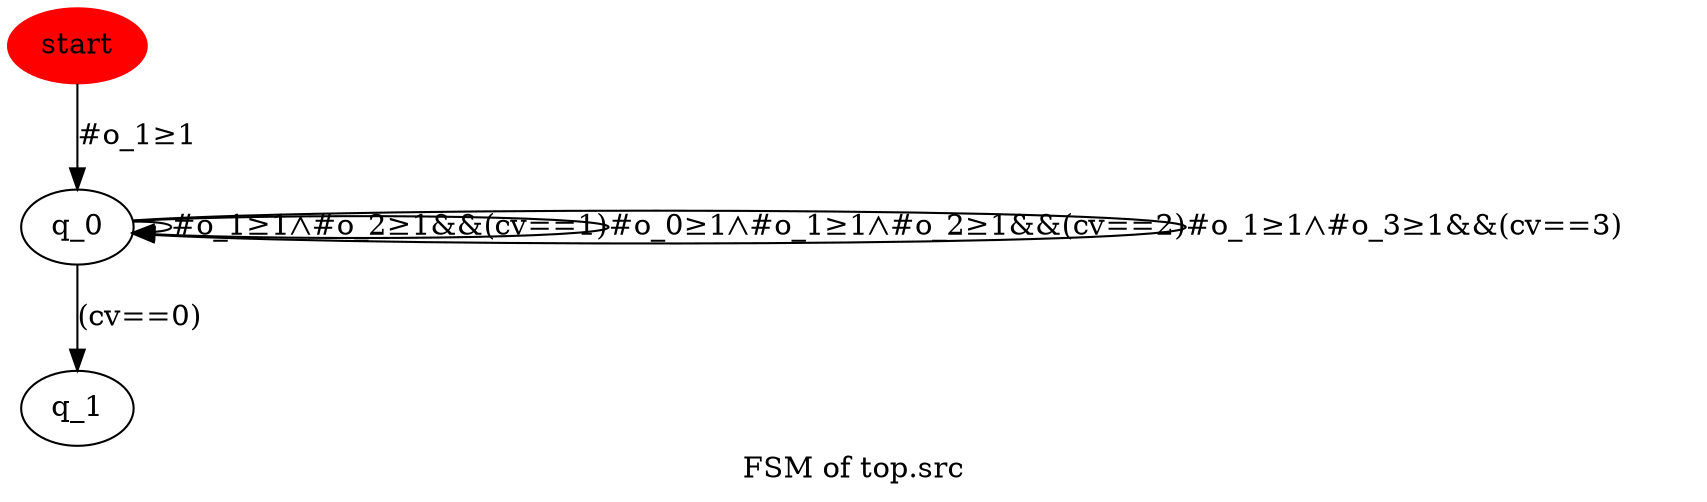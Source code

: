 digraph G {
graph [label="FSM of top.src"]
0[label="q_0"];
1[label="q_1"];
2[color="red" label="start" style="filled"];
0->0 [label="#o_1≥1⋀#o_2≥1&&(cv==1)"];
0->0 [label="#o_0≥1⋀#o_1≥1⋀#o_2≥1&&(cv==2)"];
0->0 [label="#o_1≥1⋀#o_3≥1&&(cv==3)"];
0->1 [label="(cv==0)"];
2->0 [label="#o_1≥1"];
}
digraph G {
graph [label="FSM of top.transform"]
0[label="b"];
1[color="red" label="d.a" style="filled"];
2[label="d.c"];
0->1 [label="#i3≥1"];
0->2 [label="#i4≥1"];
1->2 [label="#i1≥1"];
1->0 [label="#i2≥1"];
2->0 [label="#i2≥1"];
}
